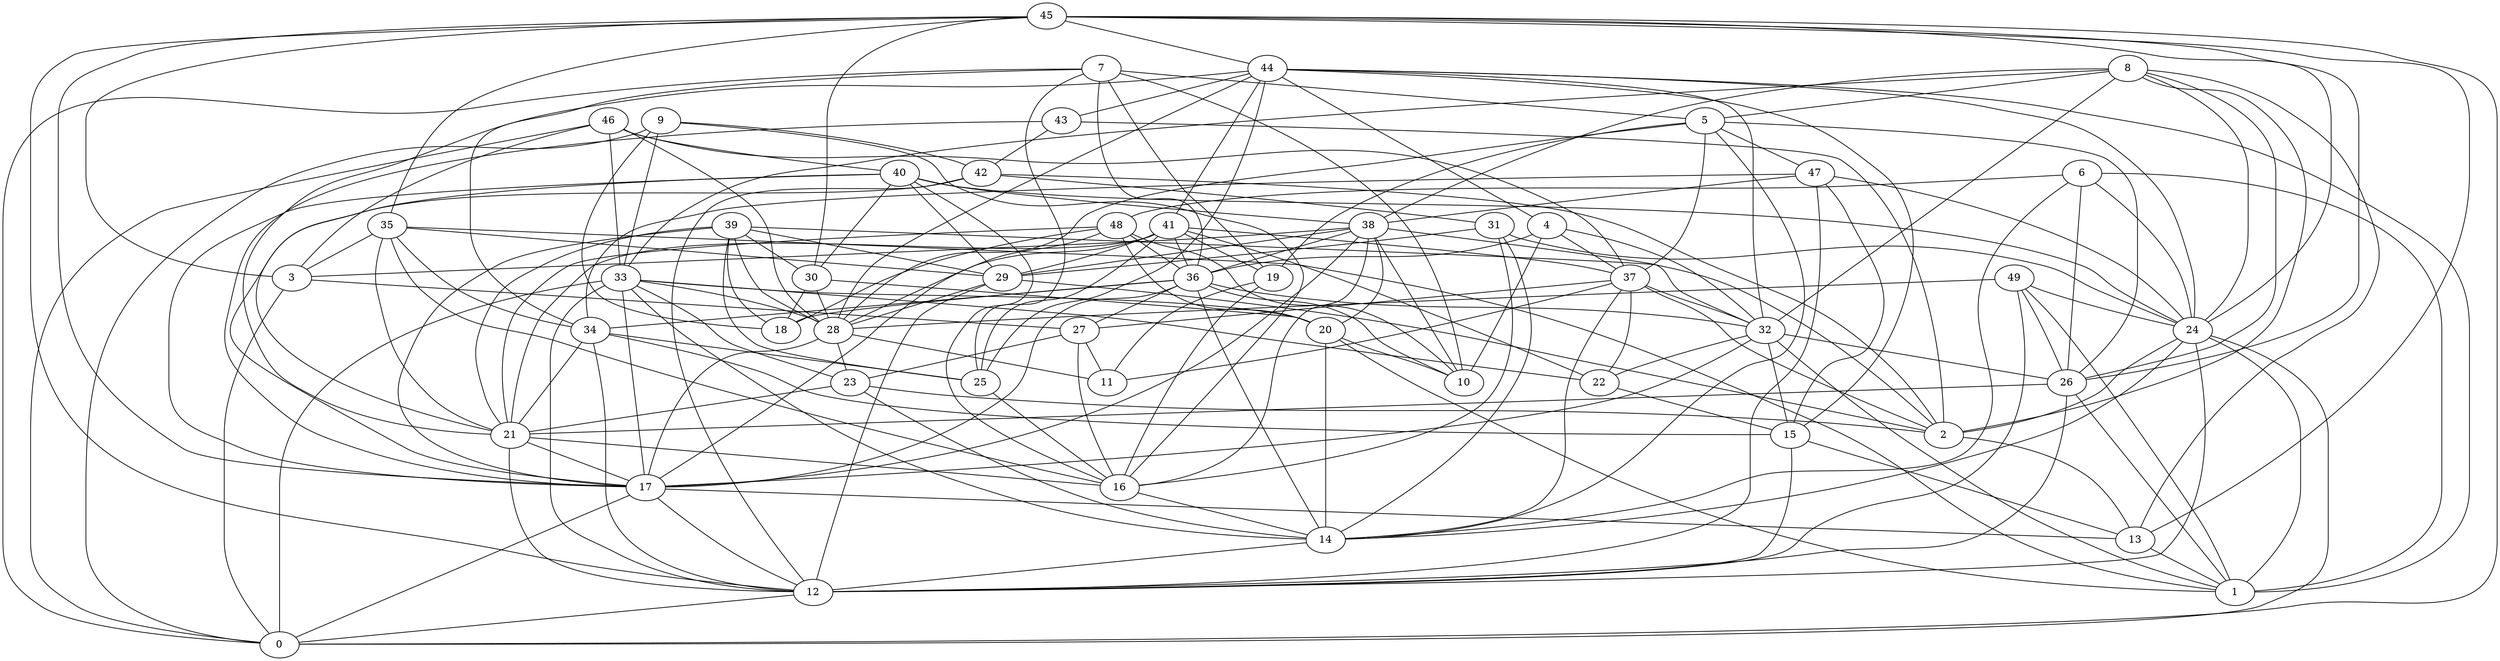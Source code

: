 digraph GG_graph {

subgraph G_graph {
edge [color = black]
"4" -> "37" [dir = none]
"9" -> "42" [dir = none]
"8" -> "26" [dir = none]
"8" -> "5" [dir = none]
"43" -> "42" [dir = none]
"29" -> "12" [dir = none]
"5" -> "19" [dir = none]
"5" -> "28" [dir = none]
"38" -> "32" [dir = none]
"7" -> "34" [dir = none]
"44" -> "24" [dir = none]
"42" -> "31" [dir = none]
"42" -> "12" [dir = none]
"49" -> "28" [dir = none]
"39" -> "25" [dir = none]
"39" -> "30" [dir = none]
"39" -> "2" [dir = none]
"20" -> "1" [dir = none]
"37" -> "32" [dir = none]
"37" -> "27" [dir = none]
"37" -> "2" [dir = none]
"48" -> "10" [dir = none]
"48" -> "21" [dir = none]
"41" -> "37" [dir = none]
"28" -> "23" [dir = none]
"46" -> "3" [dir = none]
"46" -> "33" [dir = none]
"21" -> "17" [dir = none]
"23" -> "14" [dir = none]
"23" -> "21" [dir = none]
"23" -> "2" [dir = none]
"33" -> "12" [dir = none]
"33" -> "20" [dir = none]
"33" -> "23" [dir = none]
"32" -> "22" [dir = none]
"32" -> "15" [dir = none]
"25" -> "16" [dir = none]
"36" -> "18" [dir = none]
"36" -> "17" [dir = none]
"47" -> "12" [dir = none]
"27" -> "11" [dir = none]
"17" -> "13" [dir = none]
"40" -> "21" [dir = none]
"34" -> "15" [dir = none]
"6" -> "24" [dir = none]
"45" -> "0" [dir = none]
"45" -> "24" [dir = none]
"45" -> "35" [dir = none]
"45" -> "13" [dir = none]
"34" -> "12" [dir = none]
"21" -> "16" [dir = none]
"30" -> "18" [dir = none]
"44" -> "28" [dir = none]
"7" -> "0" [dir = none]
"3" -> "0" [dir = none]
"22" -> "15" [dir = none]
"6" -> "1" [dir = none]
"30" -> "28" [dir = none]
"33" -> "0" [dir = none]
"40" -> "30" [dir = none]
"28" -> "11" [dir = none]
"26" -> "1" [dir = none]
"45" -> "17" [dir = none]
"8" -> "32" [dir = none]
"8" -> "38" [dir = none]
"26" -> "21" [dir = none]
"37" -> "14" [dir = none]
"37" -> "22" [dir = none]
"37" -> "11" [dir = none]
"47" -> "24" [dir = none]
"20" -> "14" [dir = none]
"6" -> "14" [dir = none]
"41" -> "29" [dir = none]
"45" -> "26" [dir = none]
"36" -> "27" [dir = none]
"32" -> "1" [dir = none]
"9" -> "18" [dir = none]
"24" -> "0" [dir = none]
"8" -> "33" [dir = none]
"44" -> "41" [dir = none]
"41" -> "22" [dir = none]
"46" -> "37" [dir = none]
"20" -> "10" [dir = none]
"24" -> "14" [dir = none]
"40" -> "38" [dir = none]
"17" -> "12" [dir = none]
"40" -> "24" [dir = none]
"39" -> "21" [dir = none]
"9" -> "0" [dir = none]
"35" -> "34" [dir = none]
"33" -> "14" [dir = none]
"8" -> "2" [dir = none]
"12" -> "0" [dir = none]
"38" -> "29" [dir = none]
"48" -> "36" [dir = none]
"46" -> "0" [dir = none]
"38" -> "20" [dir = none]
"44" -> "32" [dir = none]
"27" -> "16" [dir = none]
"44" -> "4" [dir = none]
"41" -> "25" [dir = none]
"35" -> "16" [dir = none]
"46" -> "40" [dir = none]
"42" -> "17" [dir = none]
"29" -> "2" [dir = none]
"26" -> "12" [dir = none]
"39" -> "17" [dir = none]
"3" -> "27" [dir = none]
"40" -> "29" [dir = none]
"38" -> "16" [dir = none]
"34" -> "25" [dir = none]
"31" -> "24" [dir = none]
"41" -> "19" [dir = none]
"44" -> "43" [dir = none]
"32" -> "26" [dir = none]
"49" -> "12" [dir = none]
"15" -> "12" [dir = none]
"28" -> "17" [dir = none]
"39" -> "18" [dir = none]
"36" -> "34" [dir = none]
"7" -> "5" [dir = none]
"29" -> "28" [dir = none]
"49" -> "24" [dir = none]
"36" -> "32" [dir = none]
"5" -> "37" [dir = none]
"36" -> "14" [dir = none]
"44" -> "21" [dir = none]
"32" -> "17" [dir = none]
"17" -> "0" [dir = none]
"27" -> "23" [dir = none]
"41" -> "36" [dir = none]
"47" -> "34" [dir = none]
"46" -> "28" [dir = none]
"49" -> "1" [dir = none]
"31" -> "14" [dir = none]
"33" -> "22" [dir = none]
"7" -> "25" [dir = none]
"14" -> "12" [dir = none]
"38" -> "36" [dir = none]
"45" -> "12" [dir = none]
"38" -> "3" [dir = none]
"9" -> "16" [dir = none]
"43" -> "2" [dir = none]
"16" -> "14" [dir = none]
"9" -> "33" [dir = none]
"44" -> "25" [dir = none]
"47" -> "38" [dir = none]
"40" -> "16" [dir = none]
"38" -> "10" [dir = none]
"35" -> "3" [dir = none]
"35" -> "29" [dir = none]
"40" -> "17" [dir = none]
"48" -> "18" [dir = none]
"43" -> "17" [dir = none]
"31" -> "16" [dir = none]
"6" -> "26" [dir = none]
"13" -> "1" [dir = none]
"48" -> "17" [dir = none]
"24" -> "2" [dir = none]
"8" -> "13" [dir = none]
"41" -> "28" [dir = none]
"45" -> "44" [dir = none]
"5" -> "26" [dir = none]
"47" -> "15" [dir = none]
"35" -> "21" [dir = none]
"7" -> "10" [dir = none]
"5" -> "14" [dir = none]
"34" -> "21" [dir = none]
"42" -> "2" [dir = none]
"7" -> "19" [dir = none]
"8" -> "24" [dir = none]
"19" -> "11" [dir = none]
"33" -> "28" [dir = none]
"38" -> "17" [dir = none]
"6" -> "48" [dir = none]
"31" -> "29" [dir = none]
"15" -> "13" [dir = none]
"36" -> "10" [dir = none]
"44" -> "15" [dir = none]
"4" -> "36" [dir = none]
"21" -> "12" [dir = none]
"7" -> "36" [dir = none]
"45" -> "3" [dir = none]
"44" -> "1" [dir = none]
"30" -> "20" [dir = none]
"39" -> "29" [dir = none]
"2" -> "13" [dir = none]
"4" -> "32" [dir = none]
"24" -> "1" [dir = none]
"4" -> "10" [dir = none]
"48" -> "20" [dir = none]
"19" -> "16" [dir = none]
"49" -> "26" [dir = none]
"45" -> "30" [dir = none]
"33" -> "17" [dir = none]
"39" -> "28" [dir = none]
"5" -> "47" [dir = none]
"35" -> "1" [dir = none]
"24" -> "12" [dir = none]
"41" -> "21" [dir = none]
}

}
